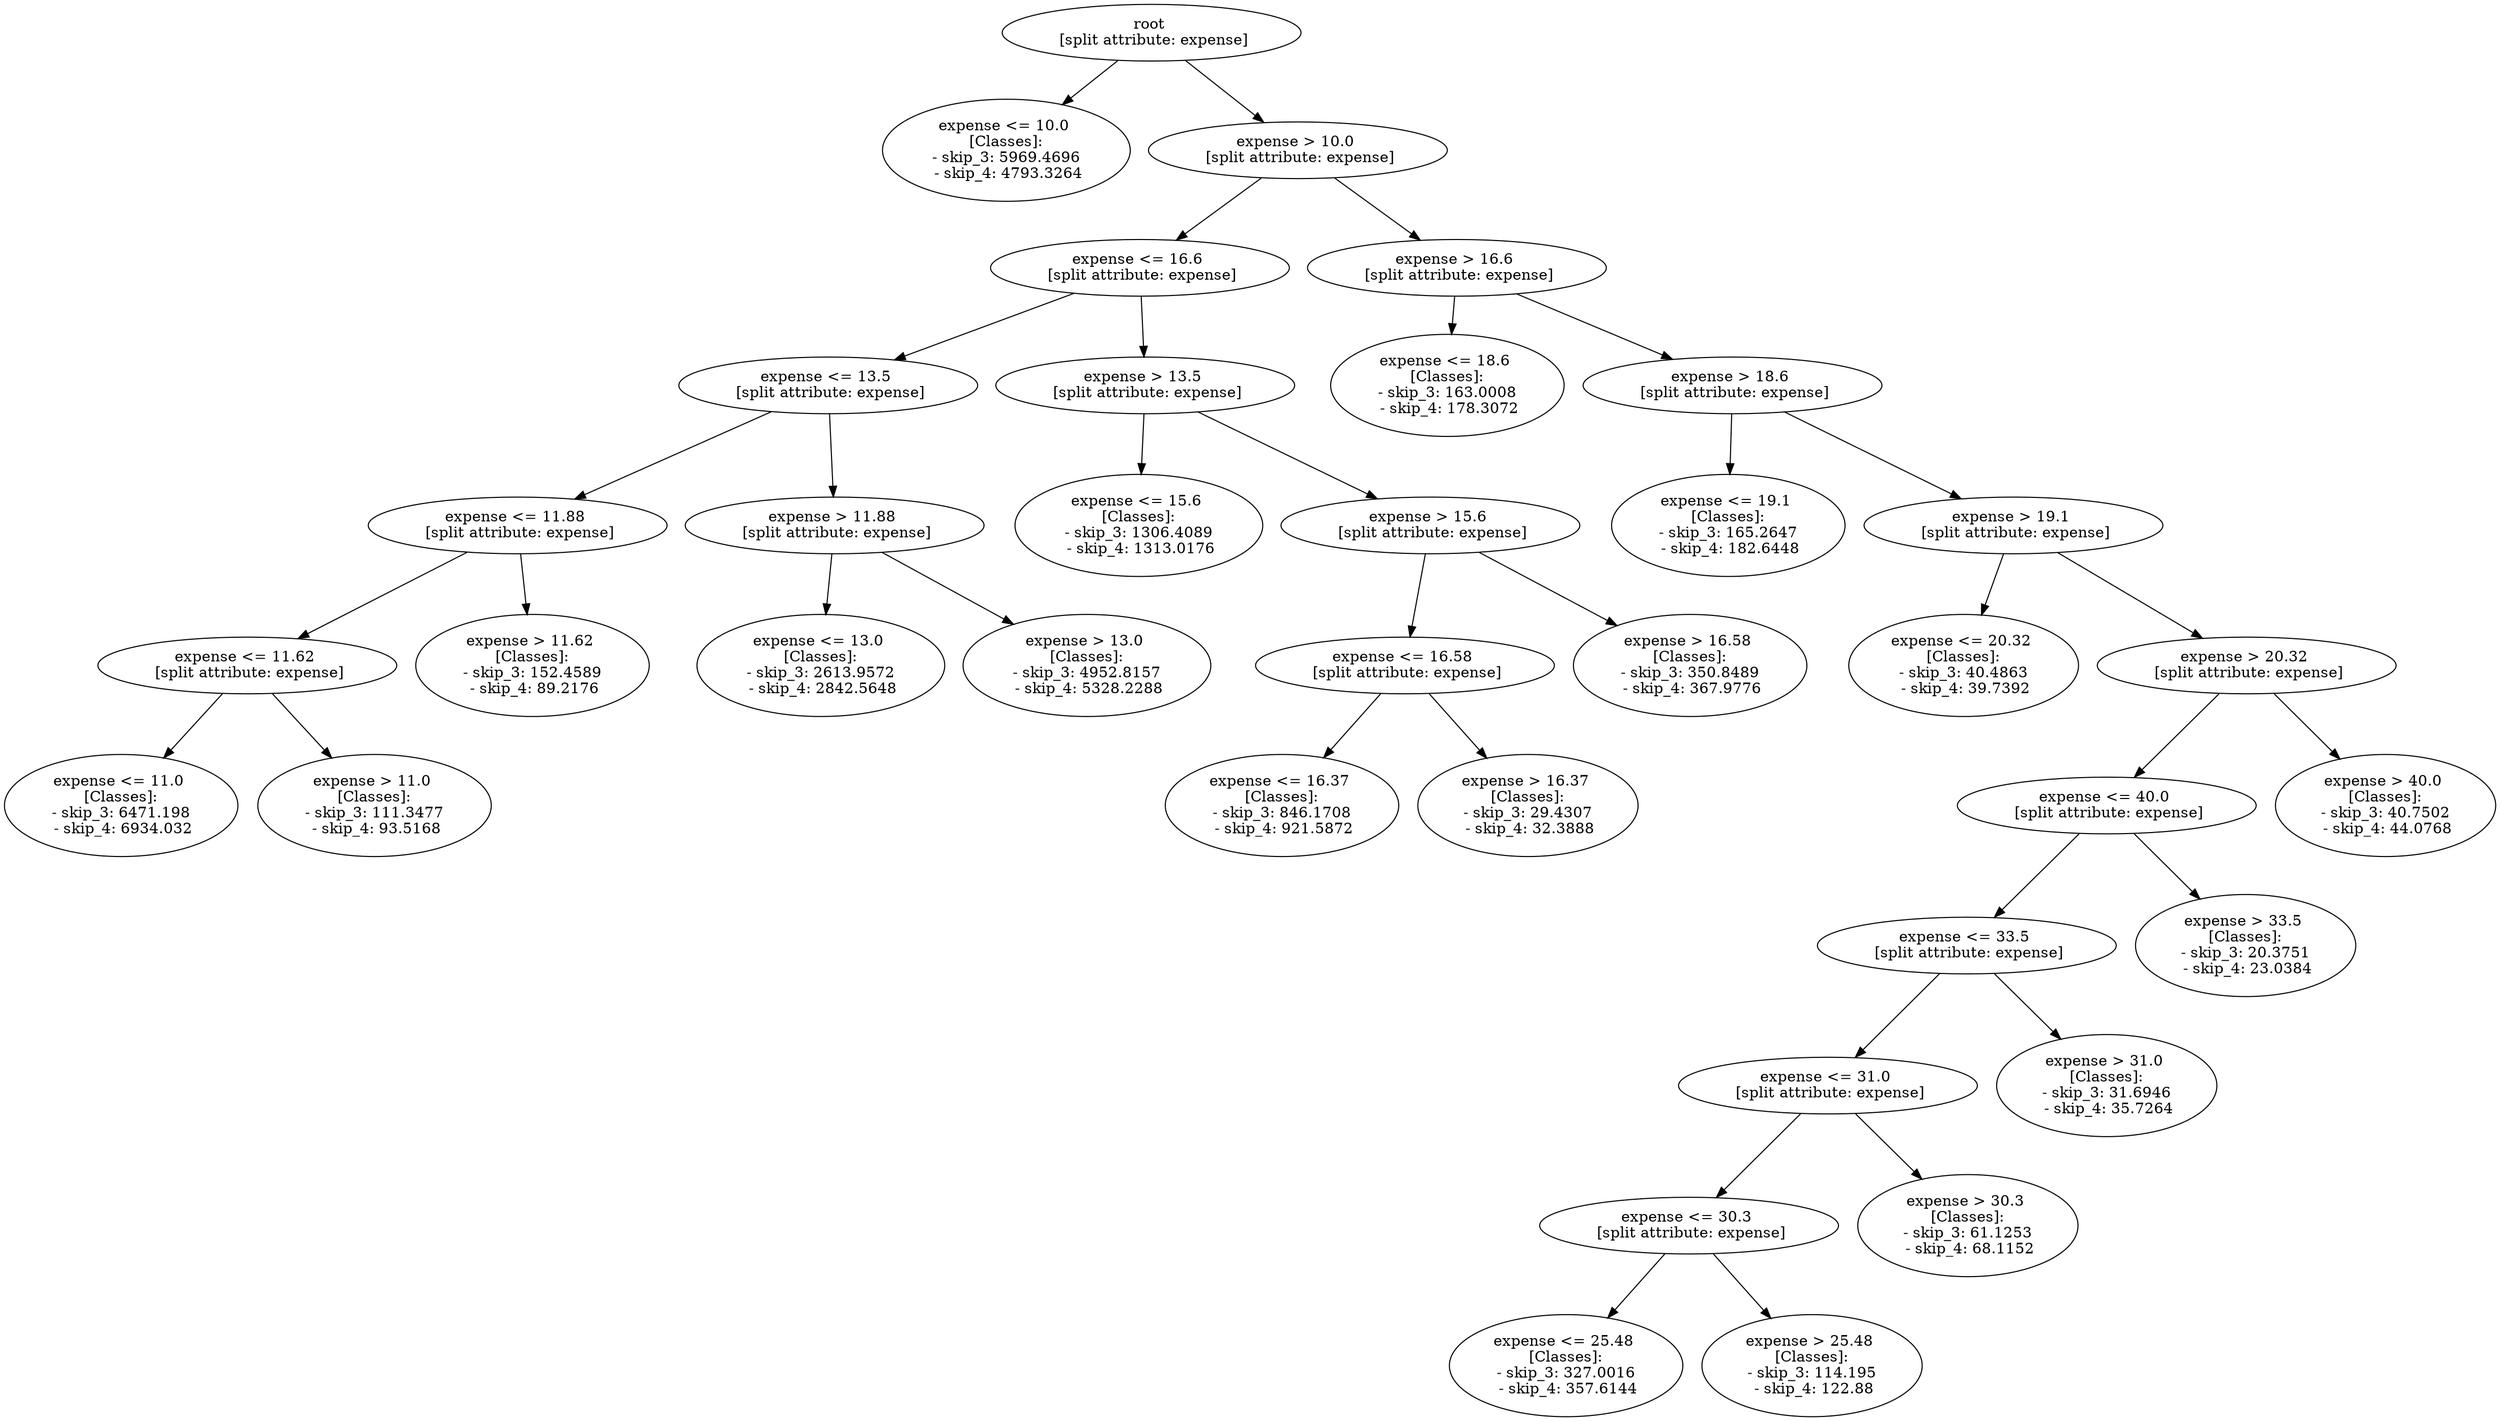 // Road_Traffic_Fine_Management_Process-p_3-10
digraph "Road_Traffic_Fine_Management_Process-p_3-10" {
	"352e7a19-f07a-419d-95da-2808ba5f0785" [label="root 
 [split attribute: expense]"]
	"c2e9946e-d32e-4b6d-ba3c-beeae22f5b85" [label="expense <= 10.0 
 [Classes]: 
 - skip_3: 5969.4696 
 - skip_4: 4793.3264"]
	"352e7a19-f07a-419d-95da-2808ba5f0785" -> "c2e9946e-d32e-4b6d-ba3c-beeae22f5b85"
	"2ba14261-97c9-451d-a7a4-edac712689a0" [label="expense > 10.0 
 [split attribute: expense]"]
	"352e7a19-f07a-419d-95da-2808ba5f0785" -> "2ba14261-97c9-451d-a7a4-edac712689a0"
	"ffd8d97c-40dd-48c8-b528-9936b1efdce8" [label="expense <= 16.6 
 [split attribute: expense]"]
	"2ba14261-97c9-451d-a7a4-edac712689a0" -> "ffd8d97c-40dd-48c8-b528-9936b1efdce8"
	"9a58caba-b424-46fa-a8bd-c368b2142838" [label="expense <= 13.5 
 [split attribute: expense]"]
	"ffd8d97c-40dd-48c8-b528-9936b1efdce8" -> "9a58caba-b424-46fa-a8bd-c368b2142838"
	"224b4e82-5d6a-4e93-a1e8-522e6042f6cd" [label="expense <= 11.88 
 [split attribute: expense]"]
	"9a58caba-b424-46fa-a8bd-c368b2142838" -> "224b4e82-5d6a-4e93-a1e8-522e6042f6cd"
	"4e25d822-083f-4f98-a493-2f0efe73a631" [label="expense <= 11.62 
 [split attribute: expense]"]
	"224b4e82-5d6a-4e93-a1e8-522e6042f6cd" -> "4e25d822-083f-4f98-a493-2f0efe73a631"
	"eb3f68d8-fb9b-43c6-8f41-f2eaf2de767f" [label="expense <= 11.0 
 [Classes]: 
 - skip_3: 6471.198 
 - skip_4: 6934.032"]
	"4e25d822-083f-4f98-a493-2f0efe73a631" -> "eb3f68d8-fb9b-43c6-8f41-f2eaf2de767f"
	"1ed900fa-e2c4-4c7b-8f3b-b363b010a13f" [label="expense > 11.0 
 [Classes]: 
 - skip_3: 111.3477 
 - skip_4: 93.5168"]
	"4e25d822-083f-4f98-a493-2f0efe73a631" -> "1ed900fa-e2c4-4c7b-8f3b-b363b010a13f"
	"113b7e03-5137-4dc8-88c7-84cd200faf78" [label="expense > 11.62 
 [Classes]: 
 - skip_3: 152.4589 
 - skip_4: 89.2176"]
	"224b4e82-5d6a-4e93-a1e8-522e6042f6cd" -> "113b7e03-5137-4dc8-88c7-84cd200faf78"
	"5f121f09-0e88-4434-be31-5e4c81cf2fdd" [label="expense > 11.88 
 [split attribute: expense]"]
	"9a58caba-b424-46fa-a8bd-c368b2142838" -> "5f121f09-0e88-4434-be31-5e4c81cf2fdd"
	"56fa6824-ee61-4143-ba8a-26347a5f0f8f" [label="expense <= 13.0 
 [Classes]: 
 - skip_3: 2613.9572 
 - skip_4: 2842.5648"]
	"5f121f09-0e88-4434-be31-5e4c81cf2fdd" -> "56fa6824-ee61-4143-ba8a-26347a5f0f8f"
	"a6a902c4-4018-4b0e-8cd3-7112088fff1d" [label="expense > 13.0 
 [Classes]: 
 - skip_3: 4952.8157 
 - skip_4: 5328.2288"]
	"5f121f09-0e88-4434-be31-5e4c81cf2fdd" -> "a6a902c4-4018-4b0e-8cd3-7112088fff1d"
	"efbc461e-3053-4119-8c7a-f493bad0498a" [label="expense > 13.5 
 [split attribute: expense]"]
	"ffd8d97c-40dd-48c8-b528-9936b1efdce8" -> "efbc461e-3053-4119-8c7a-f493bad0498a"
	"2ea81394-9983-4a35-a22d-50aa5710b18c" [label="expense <= 15.6 
 [Classes]: 
 - skip_3: 1306.4089 
 - skip_4: 1313.0176"]
	"efbc461e-3053-4119-8c7a-f493bad0498a" -> "2ea81394-9983-4a35-a22d-50aa5710b18c"
	"ba384a7a-ba94-4f0f-87a3-37438b24f03a" [label="expense > 15.6 
 [split attribute: expense]"]
	"efbc461e-3053-4119-8c7a-f493bad0498a" -> "ba384a7a-ba94-4f0f-87a3-37438b24f03a"
	"7457eacb-4a81-414a-9acb-55aa36882232" [label="expense <= 16.58 
 [split attribute: expense]"]
	"ba384a7a-ba94-4f0f-87a3-37438b24f03a" -> "7457eacb-4a81-414a-9acb-55aa36882232"
	"239dda8a-aa36-4b13-acae-70a56d34fa86" [label="expense <= 16.37 
 [Classes]: 
 - skip_3: 846.1708 
 - skip_4: 921.5872"]
	"7457eacb-4a81-414a-9acb-55aa36882232" -> "239dda8a-aa36-4b13-acae-70a56d34fa86"
	"da5a7e02-1b09-479c-a059-bf82e6e0448d" [label="expense > 16.37 
 [Classes]: 
 - skip_3: 29.4307 
 - skip_4: 32.3888"]
	"7457eacb-4a81-414a-9acb-55aa36882232" -> "da5a7e02-1b09-479c-a059-bf82e6e0448d"
	"46e65e4f-0076-41c8-8fff-63a90b8b21e0" [label="expense > 16.58 
 [Classes]: 
 - skip_3: 350.8489 
 - skip_4: 367.9776"]
	"ba384a7a-ba94-4f0f-87a3-37438b24f03a" -> "46e65e4f-0076-41c8-8fff-63a90b8b21e0"
	"5509018c-9fc0-4881-8cf8-7b87d276d123" [label="expense > 16.6 
 [split attribute: expense]"]
	"2ba14261-97c9-451d-a7a4-edac712689a0" -> "5509018c-9fc0-4881-8cf8-7b87d276d123"
	"3b81778f-4c6f-418b-a258-c8629126ce54" [label="expense <= 18.6 
 [Classes]: 
 - skip_3: 163.0008 
 - skip_4: 178.3072"]
	"5509018c-9fc0-4881-8cf8-7b87d276d123" -> "3b81778f-4c6f-418b-a258-c8629126ce54"
	"ca7b6f08-170f-4b27-b661-d8912d6d0066" [label="expense > 18.6 
 [split attribute: expense]"]
	"5509018c-9fc0-4881-8cf8-7b87d276d123" -> "ca7b6f08-170f-4b27-b661-d8912d6d0066"
	"3091971c-1c83-4593-9f55-4e9fe9f03987" [label="expense <= 19.1 
 [Classes]: 
 - skip_3: 165.2647 
 - skip_4: 182.6448"]
	"ca7b6f08-170f-4b27-b661-d8912d6d0066" -> "3091971c-1c83-4593-9f55-4e9fe9f03987"
	"d2376775-ff4d-4a76-848c-3845615fbd4b" [label="expense > 19.1 
 [split attribute: expense]"]
	"ca7b6f08-170f-4b27-b661-d8912d6d0066" -> "d2376775-ff4d-4a76-848c-3845615fbd4b"
	"f186bdaa-9033-46f7-83a3-351412c5446e" [label="expense <= 20.32 
 [Classes]: 
 - skip_3: 40.4863 
 - skip_4: 39.7392"]
	"d2376775-ff4d-4a76-848c-3845615fbd4b" -> "f186bdaa-9033-46f7-83a3-351412c5446e"
	"4d7f29b6-148b-469d-9053-8ca28d30e57c" [label="expense > 20.32 
 [split attribute: expense]"]
	"d2376775-ff4d-4a76-848c-3845615fbd4b" -> "4d7f29b6-148b-469d-9053-8ca28d30e57c"
	"193c6362-bbba-4777-ad1d-75c4e3f1ae13" [label="expense <= 40.0 
 [split attribute: expense]"]
	"4d7f29b6-148b-469d-9053-8ca28d30e57c" -> "193c6362-bbba-4777-ad1d-75c4e3f1ae13"
	"f8a7eee0-38f8-4483-ad87-d5a80e969bfd" [label="expense <= 33.5 
 [split attribute: expense]"]
	"193c6362-bbba-4777-ad1d-75c4e3f1ae13" -> "f8a7eee0-38f8-4483-ad87-d5a80e969bfd"
	"0afe373c-1b43-4510-a8b3-761af9a84f90" [label="expense <= 31.0 
 [split attribute: expense]"]
	"f8a7eee0-38f8-4483-ad87-d5a80e969bfd" -> "0afe373c-1b43-4510-a8b3-761af9a84f90"
	"0f96212a-bd20-4a29-a8d7-8107a3888a1e" [label="expense <= 30.3 
 [split attribute: expense]"]
	"0afe373c-1b43-4510-a8b3-761af9a84f90" -> "0f96212a-bd20-4a29-a8d7-8107a3888a1e"
	"f0d08f84-952f-4f2b-b88e-be95a316aa47" [label="expense <= 25.48 
 [Classes]: 
 - skip_3: 327.0016 
 - skip_4: 357.6144"]
	"0f96212a-bd20-4a29-a8d7-8107a3888a1e" -> "f0d08f84-952f-4f2b-b88e-be95a316aa47"
	"513b952a-37aa-4239-884b-2cc5c0c4583d" [label="expense > 25.48 
 [Classes]: 
 - skip_3: 114.195 
 - skip_4: 122.88"]
	"0f96212a-bd20-4a29-a8d7-8107a3888a1e" -> "513b952a-37aa-4239-884b-2cc5c0c4583d"
	"764e607c-c8d8-4ad7-a764-36ede1bf5bd2" [label="expense > 30.3 
 [Classes]: 
 - skip_3: 61.1253 
 - skip_4: 68.1152"]
	"0afe373c-1b43-4510-a8b3-761af9a84f90" -> "764e607c-c8d8-4ad7-a764-36ede1bf5bd2"
	"190d294a-1d5d-494a-9ae2-5767c89d76c5" [label="expense > 31.0 
 [Classes]: 
 - skip_3: 31.6946 
 - skip_4: 35.7264"]
	"f8a7eee0-38f8-4483-ad87-d5a80e969bfd" -> "190d294a-1d5d-494a-9ae2-5767c89d76c5"
	"0a225519-f3cc-4904-8f98-7256a366e81b" [label="expense > 33.5 
 [Classes]: 
 - skip_3: 20.3751 
 - skip_4: 23.0384"]
	"193c6362-bbba-4777-ad1d-75c4e3f1ae13" -> "0a225519-f3cc-4904-8f98-7256a366e81b"
	"e31eab65-3d00-4ebe-b0a3-00716f76c073" [label="expense > 40.0 
 [Classes]: 
 - skip_3: 40.7502 
 - skip_4: 44.0768"]
	"4d7f29b6-148b-469d-9053-8ca28d30e57c" -> "e31eab65-3d00-4ebe-b0a3-00716f76c073"
}

